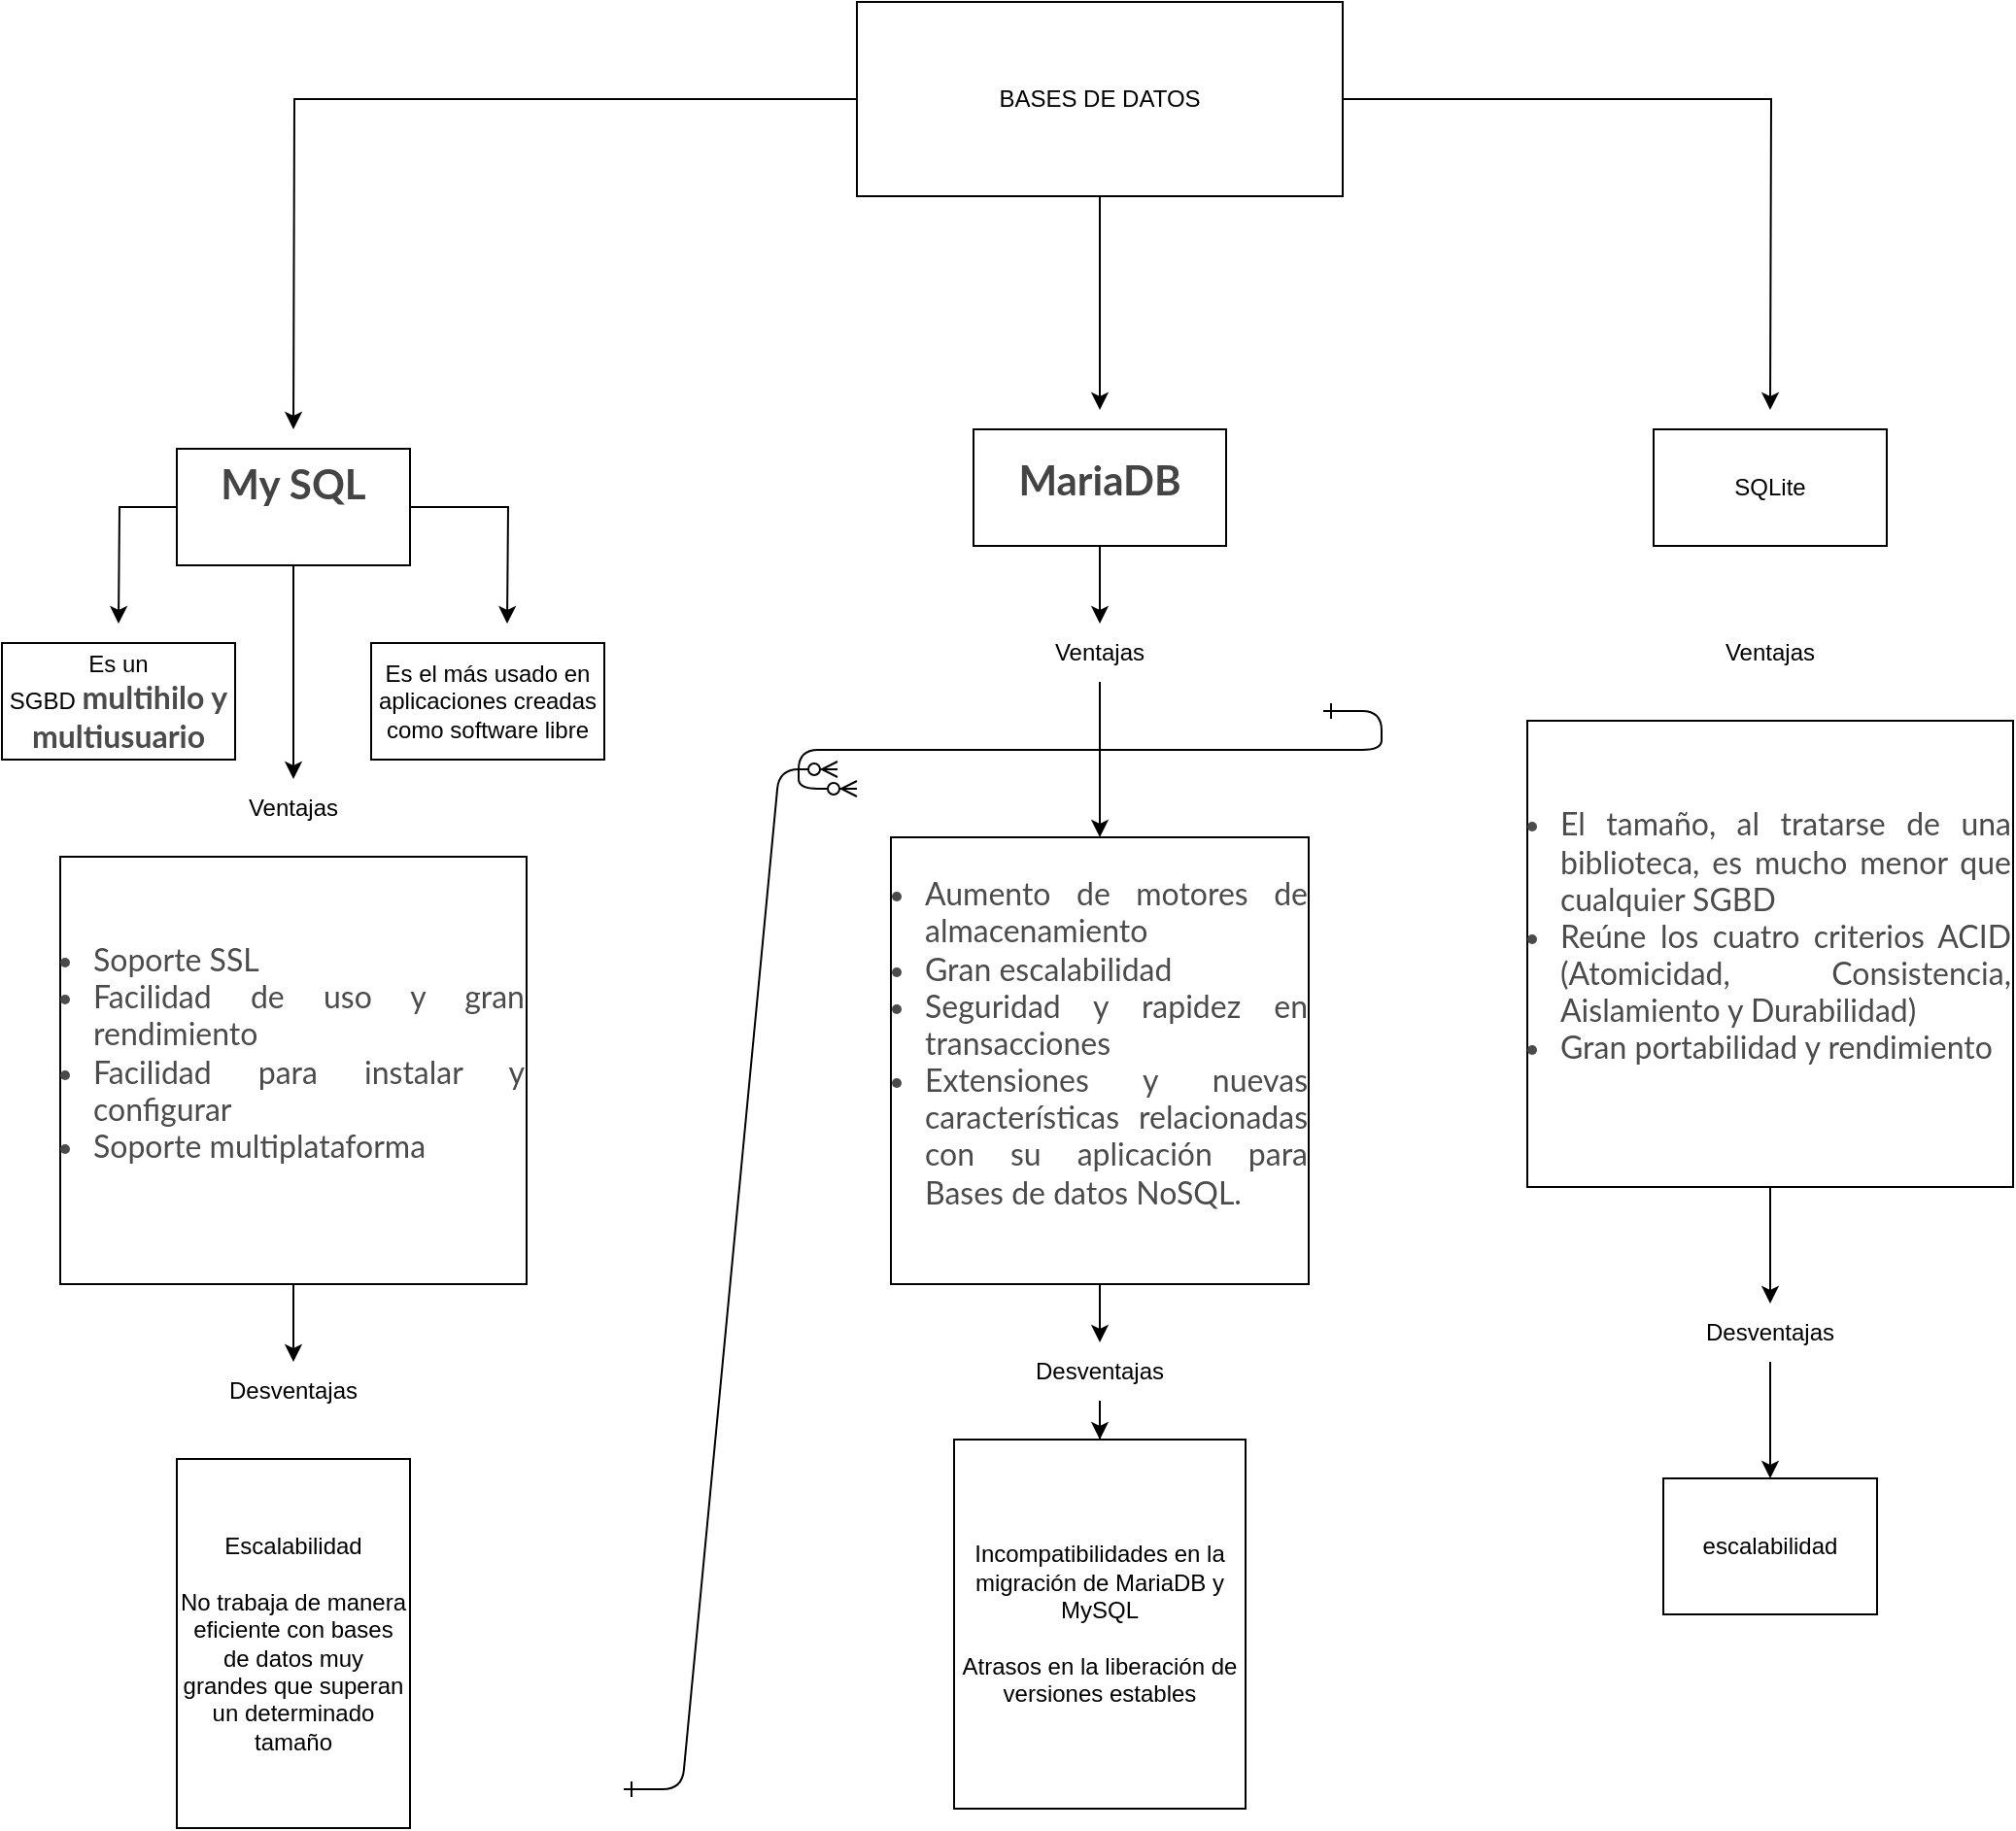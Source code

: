 <mxfile version="22.0.4" type="github">
  <diagram id="R2lEEEUBdFMjLlhIrx00" name="Page-1">
    <mxGraphModel dx="1246" dy="1787" grid="1" gridSize="10" guides="1" tooltips="1" connect="1" arrows="1" fold="1" page="1" pageScale="1" pageWidth="850" pageHeight="1100" math="0" shadow="0" extFonts="Permanent Marker^https://fonts.googleapis.com/css?family=Permanent+Marker">
      <root>
        <mxCell id="0" />
        <mxCell id="1" parent="0" />
        <mxCell id="C-vyLk0tnHw3VtMMgP7b-1" value="" style="edgeStyle=entityRelationEdgeStyle;endArrow=ERzeroToMany;startArrow=ERone;endFill=1;startFill=0;" parent="1" source="C-vyLk0tnHw3VtMMgP7b-24" edge="1">
          <mxGeometry width="100" height="100" relative="1" as="geometry">
            <mxPoint x="340" y="720" as="sourcePoint" />
            <mxPoint x="450" y="195" as="targetPoint" />
          </mxGeometry>
        </mxCell>
        <mxCell id="C-vyLk0tnHw3VtMMgP7b-12" value="" style="edgeStyle=entityRelationEdgeStyle;endArrow=ERzeroToMany;startArrow=ERone;endFill=1;startFill=0;" parent="1" target="C-vyLk0tnHw3VtMMgP7b-17" edge="1">
          <mxGeometry width="100" height="100" relative="1" as="geometry">
            <mxPoint x="700" y="165" as="sourcePoint" />
            <mxPoint x="460" y="205" as="targetPoint" />
          </mxGeometry>
        </mxCell>
        <mxCell id="3cIZsuR69LrdfroqvClo-22" style="edgeStyle=orthogonalEdgeStyle;rounded=0;orthogonalLoop=1;jettySize=auto;html=1;" edge="1" parent="1" source="3cIZsuR69LrdfroqvClo-1">
          <mxGeometry relative="1" as="geometry">
            <mxPoint x="280.0" y="120" as="targetPoint" />
          </mxGeometry>
        </mxCell>
        <mxCell id="3cIZsuR69LrdfroqvClo-23" style="edgeStyle=orthogonalEdgeStyle;rounded=0;orthogonalLoop=1;jettySize=auto;html=1;" edge="1" parent="1" source="3cIZsuR69LrdfroqvClo-1">
          <mxGeometry relative="1" as="geometry">
            <mxPoint x="80" y="120" as="targetPoint" />
          </mxGeometry>
        </mxCell>
        <mxCell id="3cIZsuR69LrdfroqvClo-24" style="edgeStyle=orthogonalEdgeStyle;rounded=0;orthogonalLoop=1;jettySize=auto;html=1;entryX=0.5;entryY=0;entryDx=0;entryDy=0;" edge="1" parent="1" source="3cIZsuR69LrdfroqvClo-1" target="3cIZsuR69LrdfroqvClo-5">
          <mxGeometry relative="1" as="geometry" />
        </mxCell>
        <mxCell id="3cIZsuR69LrdfroqvClo-1" value="&lt;h3 style=&quot;box-sizing: border-box; margin: 0px 0px 25px; line-height: inherit; font-size: 21px; overflow-wrap: break-word; padding: 0px; border: 0px; font-variant-numeric: inherit; font-variant-east-asian: inherit; font-variant-alternates: inherit; font-variant-position: inherit; font-stretch: inherit; font-family: Lato, sans-serif; font-optical-sizing: inherit; font-kerning: inherit; font-feature-settings: inherit; font-variation-settings: inherit; vertical-align: middle; color: rgb(68, 68, 68); background-color: rgb(255, 255, 255); text-align: justify;&quot;&gt;My SQL&lt;/h3&gt;" style="rounded=0;whiteSpace=wrap;html=1;" vertex="1" parent="1">
          <mxGeometry x="110" y="30" width="120" height="60" as="geometry" />
        </mxCell>
        <mxCell id="3cIZsuR69LrdfroqvClo-2" value="Es un SGBD&amp;nbsp;&lt;span style=&quot;box-sizing: border-box; font-weight: 700; margin: 0px; padding: 0px; border: 0px; font-variant-numeric: inherit; font-variant-east-asian: inherit; font-variant-alternates: inherit; font-variant-position: inherit; font-stretch: inherit; font-size: 16px; line-height: inherit; font-family: Lato, sans-serif; font-optical-sizing: inherit; font-kerning: inherit; font-feature-settings: inherit; font-variation-settings: inherit; vertical-align: initial; color: rgb(75, 75, 75); text-align: justify; background-color: rgb(255, 255, 255);&quot;&gt;multihilo y multiusuario&lt;/span&gt;" style="rounded=0;whiteSpace=wrap;html=1;" vertex="1" parent="1">
          <mxGeometry x="20" y="130" width="120" height="60" as="geometry" />
        </mxCell>
        <mxCell id="3cIZsuR69LrdfroqvClo-3" value="Es el más usado en aplicaciones creadas como software libre" style="rounded=0;whiteSpace=wrap;html=1;" vertex="1" parent="1">
          <mxGeometry x="210" y="130" width="120" height="60" as="geometry" />
        </mxCell>
        <mxCell id="3cIZsuR69LrdfroqvClo-25" style="edgeStyle=orthogonalEdgeStyle;rounded=0;orthogonalLoop=1;jettySize=auto;html=1;entryX=0.5;entryY=0;entryDx=0;entryDy=0;" edge="1" parent="1" source="3cIZsuR69LrdfroqvClo-4" target="3cIZsuR69LrdfroqvClo-6">
          <mxGeometry relative="1" as="geometry" />
        </mxCell>
        <mxCell id="3cIZsuR69LrdfroqvClo-4" value="&lt;ul style=&quot;box-sizing: border-box; margin: 0px 0px 20px; overflow-wrap: break-word; padding: 0px 0px 0px 1em; border: 0px; font-variant-numeric: inherit; font-variant-east-asian: inherit; font-variant-alternates: inherit; font-variant-position: inherit; font-stretch: inherit; font-size: 16px; line-height: inherit; font-family: Lato, sans-serif; font-optical-sizing: inherit; font-kerning: inherit; font-feature-settings: inherit; font-variation-settings: inherit; vertical-align: middle; list-style-position: initial; list-style-image: initial; color: rgb(75, 75, 75); background-color: rgb(255, 255, 255); text-align: justify;&quot;&gt;&lt;li style=&quot;box-sizing: border-box; margin: 0px; padding: 0px; border: 0px; font: inherit; vertical-align: middle;&quot;&gt;Soporte SSL&lt;/li&gt;&lt;li style=&quot;box-sizing: border-box; margin: 0px; padding: 0px; border: 0px; font: inherit; vertical-align: middle;&quot;&gt;Facilidad de uso y gran rendimiento&lt;/li&gt;&lt;li style=&quot;box-sizing: border-box; margin: 0px; padding: 0px; border: 0px; font: inherit; vertical-align: middle;&quot;&gt;Facilidad para instalar y configurar&lt;/li&gt;&lt;li style=&quot;box-sizing: border-box; margin: 0px; padding: 0px; border: 0px; font: inherit; vertical-align: middle;&quot;&gt;Soporte multiplataforma&lt;/li&gt;&lt;/ul&gt;" style="rounded=0;whiteSpace=wrap;html=1;" vertex="1" parent="1">
          <mxGeometry x="50" y="240" width="240" height="220" as="geometry" />
        </mxCell>
        <mxCell id="3cIZsuR69LrdfroqvClo-5" value="Ventajas" style="text;html=1;strokeColor=none;fillColor=none;align=center;verticalAlign=middle;whiteSpace=wrap;rounded=0;" vertex="1" parent="1">
          <mxGeometry x="140" y="200" width="60" height="30" as="geometry" />
        </mxCell>
        <mxCell id="3cIZsuR69LrdfroqvClo-6" value="Desventajas" style="text;html=1;strokeColor=none;fillColor=none;align=center;verticalAlign=middle;whiteSpace=wrap;rounded=0;" vertex="1" parent="1">
          <mxGeometry x="140" y="500" width="60" height="30" as="geometry" />
        </mxCell>
        <mxCell id="3cIZsuR69LrdfroqvClo-7" value="Escalabilidad&lt;br&gt;&lt;br&gt;No trabaja de manera eficiente con bases de datos muy grandes que superan un determinado tamaño" style="rounded=0;whiteSpace=wrap;html=1;" vertex="1" parent="1">
          <mxGeometry x="110" y="550" width="120" height="190" as="geometry" />
        </mxCell>
        <mxCell id="3cIZsuR69LrdfroqvClo-19" style="edgeStyle=orthogonalEdgeStyle;rounded=0;orthogonalLoop=1;jettySize=auto;html=1;" edge="1" parent="1" source="3cIZsuR69LrdfroqvClo-8">
          <mxGeometry relative="1" as="geometry">
            <mxPoint x="585.0" y="10" as="targetPoint" />
          </mxGeometry>
        </mxCell>
        <mxCell id="3cIZsuR69LrdfroqvClo-20" style="edgeStyle=orthogonalEdgeStyle;rounded=0;orthogonalLoop=1;jettySize=auto;html=1;" edge="1" parent="1" source="3cIZsuR69LrdfroqvClo-8">
          <mxGeometry relative="1" as="geometry">
            <mxPoint x="930" y="10" as="targetPoint" />
          </mxGeometry>
        </mxCell>
        <mxCell id="3cIZsuR69LrdfroqvClo-21" style="edgeStyle=orthogonalEdgeStyle;rounded=0;orthogonalLoop=1;jettySize=auto;html=1;" edge="1" parent="1" source="3cIZsuR69LrdfroqvClo-8">
          <mxGeometry relative="1" as="geometry">
            <mxPoint x="170" y="20" as="targetPoint" />
          </mxGeometry>
        </mxCell>
        <mxCell id="3cIZsuR69LrdfroqvClo-8" value="BASES DE DATOS" style="rounded=0;whiteSpace=wrap;html=1;" vertex="1" parent="1">
          <mxGeometry x="460" y="-200" width="250" height="100" as="geometry" />
        </mxCell>
        <mxCell id="3cIZsuR69LrdfroqvClo-26" style="edgeStyle=orthogonalEdgeStyle;rounded=0;orthogonalLoop=1;jettySize=auto;html=1;entryX=0.5;entryY=0;entryDx=0;entryDy=0;" edge="1" parent="1" source="3cIZsuR69LrdfroqvClo-9" target="3cIZsuR69LrdfroqvClo-11">
          <mxGeometry relative="1" as="geometry" />
        </mxCell>
        <mxCell id="3cIZsuR69LrdfroqvClo-9" value="&lt;br&gt;&lt;h3 style=&quot;box-sizing: border-box; margin: 0px 0px 25px; font-weight: 700; line-height: inherit; font-size: 21px; overflow-wrap: break-word; padding: 0px; border: 0px; font-style: normal; font-variant-ligatures: normal; font-variant-caps: normal; font-variant-numeric: inherit; font-variant-east-asian: inherit; font-variant-alternates: inherit; font-variant-position: inherit; font-stretch: inherit; font-family: Lato, sans-serif; font-optical-sizing: inherit; font-kerning: inherit; font-feature-settings: inherit; font-variation-settings: inherit; vertical-align: middle; color: rgb(68, 68, 68); letter-spacing: normal; orphans: 2; text-indent: 0px; text-transform: none; widows: 2; word-spacing: 0px; -webkit-text-stroke-width: 0px; background-color: rgb(255, 255, 255); text-decoration-thickness: initial; text-decoration-style: initial; text-decoration-color: initial; text-align: justify;&quot;&gt;MariaDB&lt;/h3&gt;" style="rounded=0;whiteSpace=wrap;html=1;" vertex="1" parent="1">
          <mxGeometry x="520" y="20" width="130" height="60" as="geometry" />
        </mxCell>
        <mxCell id="3cIZsuR69LrdfroqvClo-28" style="edgeStyle=orthogonalEdgeStyle;rounded=0;orthogonalLoop=1;jettySize=auto;html=1;entryX=0.5;entryY=0;entryDx=0;entryDy=0;" edge="1" parent="1" source="3cIZsuR69LrdfroqvClo-10" target="3cIZsuR69LrdfroqvClo-12">
          <mxGeometry relative="1" as="geometry" />
        </mxCell>
        <mxCell id="3cIZsuR69LrdfroqvClo-10" value="&lt;ul style=&quot;box-sizing: border-box; margin: 0px 0px 20px; overflow-wrap: break-word; padding: 0px 0px 0px 1em; border: 0px; font-variant-numeric: inherit; font-variant-east-asian: inherit; font-variant-alternates: inherit; font-variant-position: inherit; font-stretch: inherit; font-size: 16px; line-height: inherit; font-family: Lato, sans-serif; font-optical-sizing: inherit; font-kerning: inherit; font-feature-settings: inherit; font-variation-settings: inherit; vertical-align: middle; list-style-position: initial; list-style-image: initial; color: rgb(75, 75, 75); background-color: rgb(255, 255, 255); text-align: justify;&quot;&gt;&lt;li style=&quot;box-sizing: border-box; margin: 0px; padding: 0px; border: 0px; font: inherit; vertical-align: middle;&quot;&gt;&lt;span style=&quot;font-family: inherit; font-size: inherit; font-style: inherit; font-variant-ligatures: inherit; font-variant-caps: inherit; font-weight: inherit;&quot;&gt;Aumento de motores de almacenamiento&lt;/span&gt;&lt;br&gt;&lt;/li&gt;&lt;li style=&quot;box-sizing: border-box; margin: 0px; padding: 0px; border: 0px; font: inherit; vertical-align: middle;&quot;&gt;Gran escalabilidad&lt;/li&gt;&lt;li style=&quot;box-sizing: border-box; margin: 0px; padding: 0px; border: 0px; font: inherit; vertical-align: middle;&quot;&gt;Seguridad y rapidez en transacciones&lt;/li&gt;&lt;li style=&quot;box-sizing: border-box; margin: 0px; padding: 0px; border: 0px; font: inherit; vertical-align: middle;&quot;&gt;Extensiones y nuevas características relacionadas con su aplicación para Bases de datos NoSQL.&lt;/li&gt;&lt;/ul&gt;" style="rounded=0;whiteSpace=wrap;html=1;" vertex="1" parent="1">
          <mxGeometry x="477.5" y="230" width="215" height="230" as="geometry" />
        </mxCell>
        <mxCell id="3cIZsuR69LrdfroqvClo-27" style="edgeStyle=orthogonalEdgeStyle;rounded=0;orthogonalLoop=1;jettySize=auto;html=1;entryX=0.5;entryY=0;entryDx=0;entryDy=0;" edge="1" parent="1" source="3cIZsuR69LrdfroqvClo-11" target="3cIZsuR69LrdfroqvClo-10">
          <mxGeometry relative="1" as="geometry" />
        </mxCell>
        <mxCell id="3cIZsuR69LrdfroqvClo-11" value="Ventajas" style="text;html=1;strokeColor=none;fillColor=none;align=center;verticalAlign=middle;whiteSpace=wrap;rounded=0;" vertex="1" parent="1">
          <mxGeometry x="555" y="120" width="60" height="30" as="geometry" />
        </mxCell>
        <mxCell id="3cIZsuR69LrdfroqvClo-29" style="edgeStyle=orthogonalEdgeStyle;rounded=0;orthogonalLoop=1;jettySize=auto;html=1;" edge="1" parent="1" source="3cIZsuR69LrdfroqvClo-12" target="3cIZsuR69LrdfroqvClo-13">
          <mxGeometry relative="1" as="geometry" />
        </mxCell>
        <mxCell id="3cIZsuR69LrdfroqvClo-12" value="Desventajas" style="text;html=1;strokeColor=none;fillColor=none;align=center;verticalAlign=middle;whiteSpace=wrap;rounded=0;" vertex="1" parent="1">
          <mxGeometry x="555" y="490" width="60" height="30" as="geometry" />
        </mxCell>
        <mxCell id="3cIZsuR69LrdfroqvClo-13" value="Incompatibilidades en la migración de MariaDB y MySQL&lt;br&gt;&lt;br&gt;Atrasos en la liberación de versiones estables" style="rounded=0;whiteSpace=wrap;html=1;" vertex="1" parent="1">
          <mxGeometry x="510" y="540" width="150" height="190" as="geometry" />
        </mxCell>
        <mxCell id="3cIZsuR69LrdfroqvClo-14" value="SQLite" style="rounded=0;whiteSpace=wrap;html=1;" vertex="1" parent="1">
          <mxGeometry x="870" y="20" width="120" height="60" as="geometry" />
        </mxCell>
        <mxCell id="3cIZsuR69LrdfroqvClo-31" style="edgeStyle=orthogonalEdgeStyle;rounded=0;orthogonalLoop=1;jettySize=auto;html=1;entryX=0.5;entryY=0;entryDx=0;entryDy=0;" edge="1" parent="1" source="3cIZsuR69LrdfroqvClo-15" target="3cIZsuR69LrdfroqvClo-16">
          <mxGeometry relative="1" as="geometry" />
        </mxCell>
        <mxCell id="3cIZsuR69LrdfroqvClo-15" value="&lt;ul style=&quot;box-sizing: border-box; margin: 0px 0px 20px; overflow-wrap: break-word; padding: 0px 0px 0px 1em; border: 0px; font-variant-numeric: inherit; font-variant-east-asian: inherit; font-variant-alternates: inherit; font-variant-position: inherit; font-stretch: inherit; font-size: 16px; line-height: inherit; font-family: Lato, sans-serif; font-optical-sizing: inherit; font-kerning: inherit; font-feature-settings: inherit; font-variation-settings: inherit; vertical-align: middle; list-style-position: initial; list-style-image: initial; color: rgb(75, 75, 75); background-color: rgb(255, 255, 255); text-align: justify;&quot;&gt;&lt;li style=&quot;box-sizing: border-box; margin: 0px; padding: 0px; border: 0px; font: inherit; vertical-align: middle;&quot;&gt;El tamaño, al tratarse de una biblioteca, es mucho menor que cualquier SGBD&lt;/li&gt;&lt;li style=&quot;box-sizing: border-box; margin: 0px; padding: 0px; border: 0px; font: inherit; vertical-align: middle;&quot;&gt;Reúne los cuatro criterios ACID (Atomicidad, Consistencia, Aislamiento y Durabilidad)&lt;br&gt;&lt;/li&gt;&lt;li style=&quot;box-sizing: border-box; margin: 0px; padding: 0px; border: 0px; font: inherit; vertical-align: middle;&quot;&gt;Gran portabilidad y rendimiento&lt;/li&gt;&lt;/ul&gt;" style="rounded=0;whiteSpace=wrap;html=1;" vertex="1" parent="1">
          <mxGeometry x="805" y="170" width="250" height="240" as="geometry" />
        </mxCell>
        <mxCell id="3cIZsuR69LrdfroqvClo-32" style="edgeStyle=orthogonalEdgeStyle;rounded=0;orthogonalLoop=1;jettySize=auto;html=1;entryX=0.5;entryY=0;entryDx=0;entryDy=0;" edge="1" parent="1" source="3cIZsuR69LrdfroqvClo-16" target="3cIZsuR69LrdfroqvClo-18">
          <mxGeometry relative="1" as="geometry" />
        </mxCell>
        <mxCell id="3cIZsuR69LrdfroqvClo-16" value="Desventajas" style="text;html=1;strokeColor=none;fillColor=none;align=center;verticalAlign=middle;whiteSpace=wrap;rounded=0;" vertex="1" parent="1">
          <mxGeometry x="900" y="470" width="60" height="30" as="geometry" />
        </mxCell>
        <mxCell id="3cIZsuR69LrdfroqvClo-17" value="Ventajas" style="text;html=1;strokeColor=none;fillColor=none;align=center;verticalAlign=middle;whiteSpace=wrap;rounded=0;" vertex="1" parent="1">
          <mxGeometry x="900" y="120" width="60" height="30" as="geometry" />
        </mxCell>
        <mxCell id="3cIZsuR69LrdfroqvClo-18" value="escalabilidad" style="rounded=0;whiteSpace=wrap;html=1;" vertex="1" parent="1">
          <mxGeometry x="875" y="560" width="110" height="70" as="geometry" />
        </mxCell>
      </root>
    </mxGraphModel>
  </diagram>
</mxfile>

